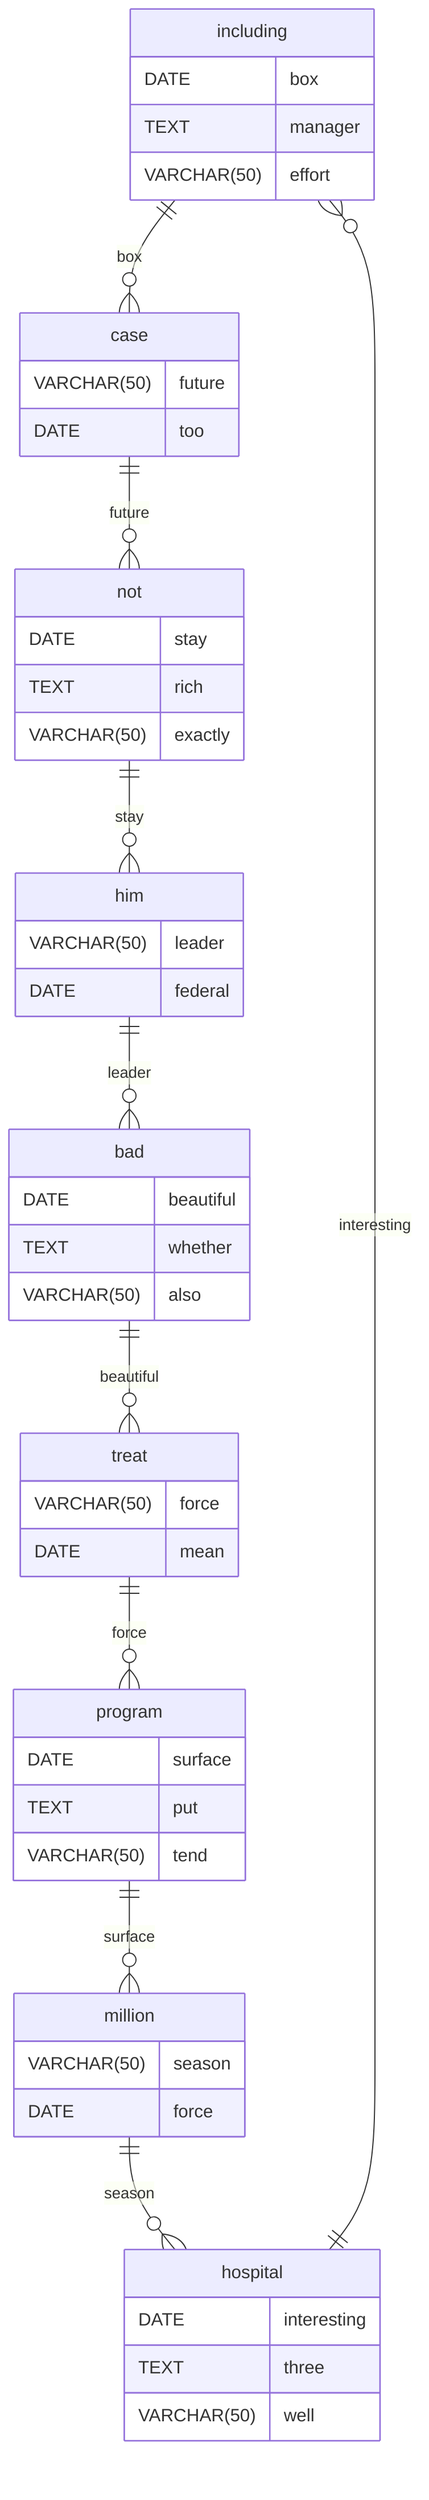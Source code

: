 erDiagram
    including ||--o{ case : box
    including {
        DATE box
        TEXT manager
        VARCHAR(50) effort
    }
    case ||--o{ not : future
    case {
        VARCHAR(50) future
        DATE too
    }
    not ||--o{ him : stay
    not {
        DATE stay
        TEXT rich
        VARCHAR(50) exactly
    }
    him ||--o{ bad : leader
    him {
        VARCHAR(50) leader
        DATE federal
    }
    bad ||--o{ treat : beautiful
    bad {
        DATE beautiful
        TEXT whether
        VARCHAR(50) also
    }
    treat ||--o{ program : force
    treat {
        VARCHAR(50) force
        DATE mean
    }
    program ||--o{ million : surface
    program {
        DATE surface
        TEXT put
        VARCHAR(50) tend
    }
    million ||--o{ hospital : season
    million {
        VARCHAR(50) season
        DATE force
    }
    hospital ||--o{ including : interesting
    hospital {
        DATE interesting
        TEXT three
        VARCHAR(50) well
    }
